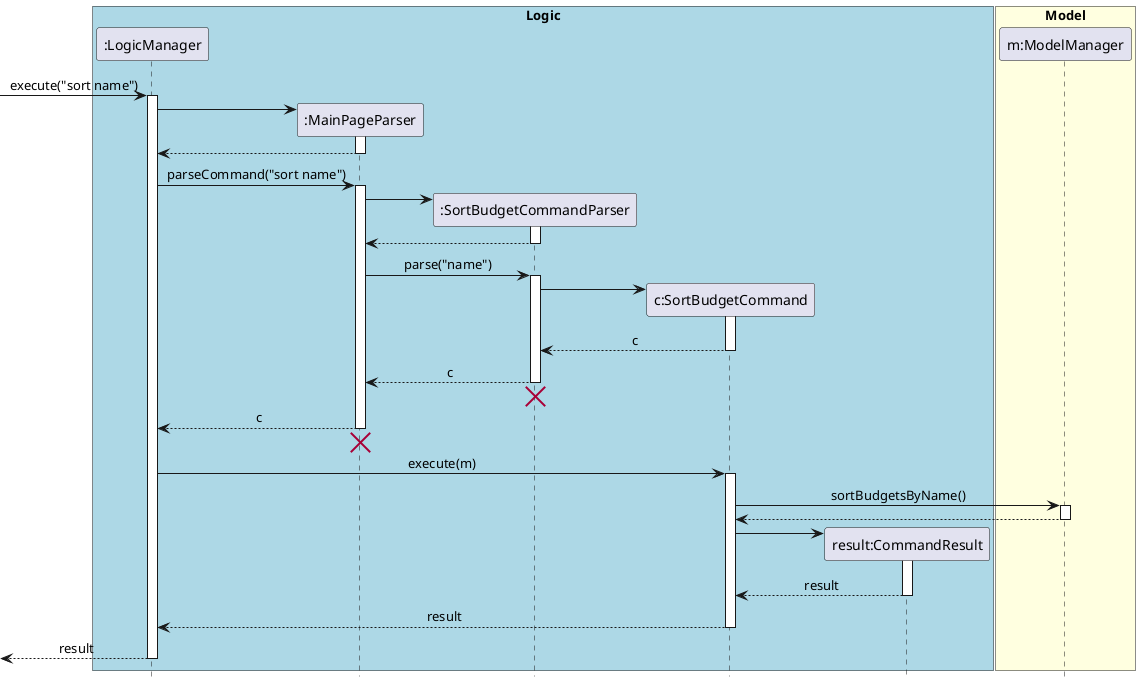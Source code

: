 @startuml
skinparam Sequence {
    MessageAlign center
}
hide footbox
box "Logic" #LightBlue
participant ":LogicManager" as LM
participant ":MainPageParser" as MPP
participant ":SortBudgetCommandParser" as SBCP
participant "c:SortBudgetCommand" as SBC
participant "result:CommandResult" as CR

end box

box "Model" #LightYellow
participant "m:ModelManager" as M
end box

[-> LM : execute("sort name")
activate LM
create MPP
LM -> MPP
activate MPP
LM <-- MPP
deactivate MPP
LM -> MPP : parseCommand("sort name")
activate MPP

create SBCP
MPP -> SBCP
activate SBCP
MPP <-- SBCP
deactivate SBCP
MPP -> SBCP : parse("name")
activate SBCP

create SBC
SBCP -> SBC
activate SBC
SBCP <-- SBC : c
deactivate SBC
MPP <-- SBCP : c
deactivate SBCP
MPP <-[hidden]- SBCP
destroy SBCP

deactivate SBCP
LM <-- MPP : c
deactivate MPP
LM <-[hidden]- MPP
destroy MPP


LM -> SBC: execute(m)
activate SBC
SBC -> M : sortBudgetsByName()
activate M
SBC <-- M
deactivate M

create CR
SBC -> CR
activate CR
SBC <-- CR : result
deactivate CR

LM <-- SBC: result
deactivate SBC
[<-- LM: result
deactivate LM

@enduml
